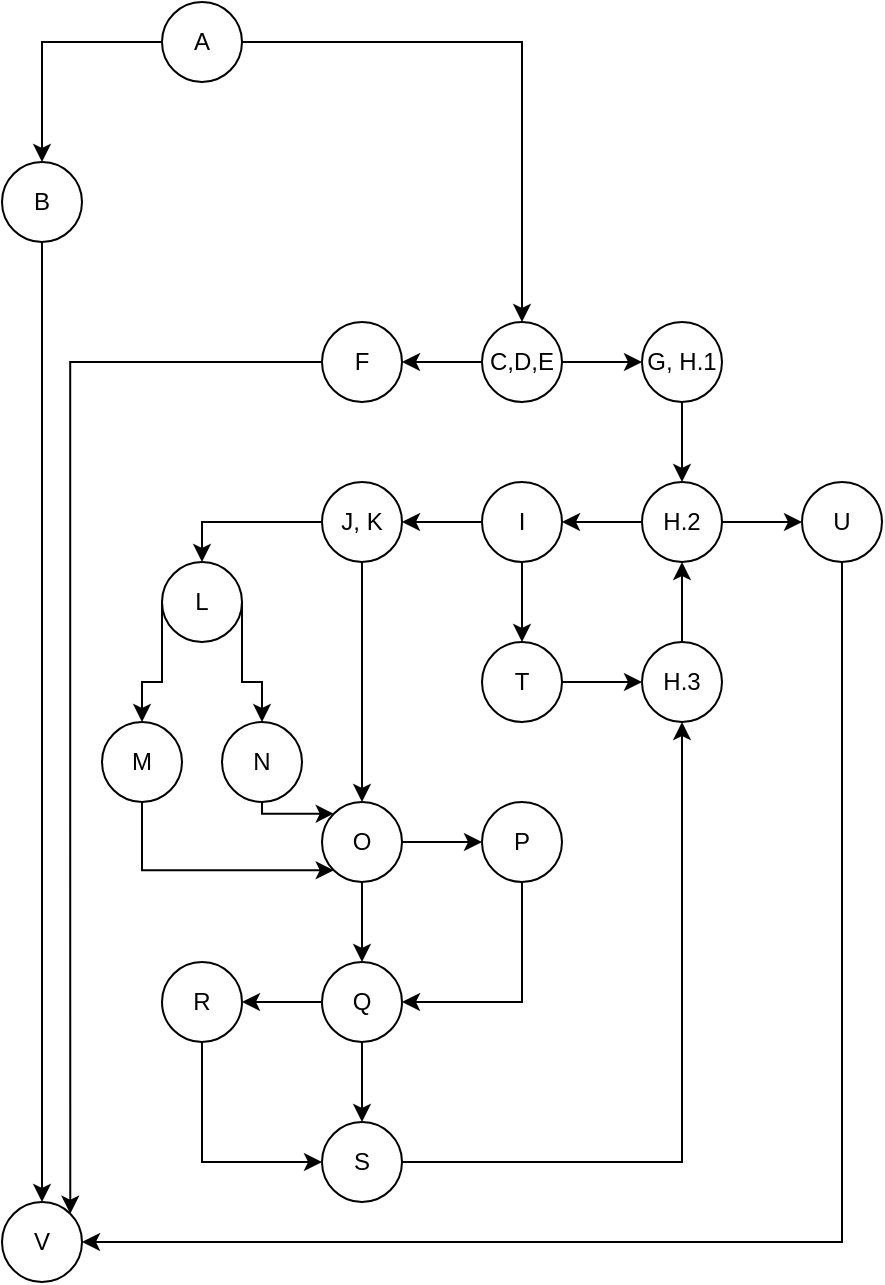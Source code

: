 <mxfile version="18.1.3" type="device"><diagram id="l7ODKn4fPUa3DlpigT7F" name="Page-1"><mxGraphModel dx="475" dy="477" grid="1" gridSize="10" guides="1" tooltips="1" connect="1" arrows="1" fold="1" page="1" pageScale="1" pageWidth="850" pageHeight="1100" math="0" shadow="0"><root><mxCell id="0"/><mxCell id="1" parent="0"/><mxCell id="fE5z6gf7q444LiLFvdcT-3" style="edgeStyle=orthogonalEdgeStyle;rounded=0;orthogonalLoop=1;jettySize=auto;html=1;entryX=0.5;entryY=0;entryDx=0;entryDy=0;" edge="1" parent="1" source="fE5z6gf7q444LiLFvdcT-1" target="fE5z6gf7q444LiLFvdcT-2"><mxGeometry relative="1" as="geometry"><Array as="points"><mxPoint x="20" y="60"/></Array></mxGeometry></mxCell><mxCell id="fE5z6gf7q444LiLFvdcT-58" style="edgeStyle=orthogonalEdgeStyle;rounded=0;orthogonalLoop=1;jettySize=auto;html=1;entryX=0.5;entryY=0;entryDx=0;entryDy=0;" edge="1" parent="1" source="fE5z6gf7q444LiLFvdcT-1" target="fE5z6gf7q444LiLFvdcT-10"><mxGeometry relative="1" as="geometry"/></mxCell><mxCell id="fE5z6gf7q444LiLFvdcT-1" value="A" style="ellipse;whiteSpace=wrap;html=1;aspect=fixed;" vertex="1" parent="1"><mxGeometry x="80" y="40" width="40" height="40" as="geometry"/></mxCell><mxCell id="fE5z6gf7q444LiLFvdcT-5" style="edgeStyle=orthogonalEdgeStyle;rounded=0;orthogonalLoop=1;jettySize=auto;html=1;entryX=0.5;entryY=0;entryDx=0;entryDy=0;" edge="1" parent="1" source="fE5z6gf7q444LiLFvdcT-2" target="fE5z6gf7q444LiLFvdcT-4"><mxGeometry relative="1" as="geometry"/></mxCell><mxCell id="fE5z6gf7q444LiLFvdcT-2" value="B" style="ellipse;whiteSpace=wrap;html=1;aspect=fixed;" vertex="1" parent="1"><mxGeometry y="120" width="40" height="40" as="geometry"/></mxCell><mxCell id="fE5z6gf7q444LiLFvdcT-4" value="V" style="ellipse;whiteSpace=wrap;html=1;aspect=fixed;" vertex="1" parent="1"><mxGeometry y="640" width="40" height="40" as="geometry"/></mxCell><mxCell id="fE5z6gf7q444LiLFvdcT-14" style="edgeStyle=orthogonalEdgeStyle;rounded=0;orthogonalLoop=1;jettySize=auto;html=1;entryX=1;entryY=0.5;entryDx=0;entryDy=0;" edge="1" parent="1" source="fE5z6gf7q444LiLFvdcT-10" target="fE5z6gf7q444LiLFvdcT-13"><mxGeometry relative="1" as="geometry"/></mxCell><mxCell id="fE5z6gf7q444LiLFvdcT-17" style="edgeStyle=orthogonalEdgeStyle;rounded=0;orthogonalLoop=1;jettySize=auto;html=1;entryX=0;entryY=0.5;entryDx=0;entryDy=0;" edge="1" parent="1" source="fE5z6gf7q444LiLFvdcT-10" target="fE5z6gf7q444LiLFvdcT-16"><mxGeometry relative="1" as="geometry"/></mxCell><mxCell id="fE5z6gf7q444LiLFvdcT-10" value="C,D,E" style="ellipse;whiteSpace=wrap;html=1;aspect=fixed;" vertex="1" parent="1"><mxGeometry x="240" y="200" width="40" height="40" as="geometry"/></mxCell><mxCell id="fE5z6gf7q444LiLFvdcT-15" style="edgeStyle=orthogonalEdgeStyle;rounded=0;orthogonalLoop=1;jettySize=auto;html=1;entryX=1;entryY=0;entryDx=0;entryDy=0;" edge="1" parent="1" source="fE5z6gf7q444LiLFvdcT-13" target="fE5z6gf7q444LiLFvdcT-4"><mxGeometry relative="1" as="geometry"/></mxCell><mxCell id="fE5z6gf7q444LiLFvdcT-13" value="F" style="ellipse;whiteSpace=wrap;html=1;aspect=fixed;" vertex="1" parent="1"><mxGeometry x="160" y="200" width="40" height="40" as="geometry"/></mxCell><mxCell id="fE5z6gf7q444LiLFvdcT-19" style="edgeStyle=orthogonalEdgeStyle;rounded=0;orthogonalLoop=1;jettySize=auto;html=1;entryX=0.5;entryY=0;entryDx=0;entryDy=0;" edge="1" parent="1" source="fE5z6gf7q444LiLFvdcT-16" target="fE5z6gf7q444LiLFvdcT-18"><mxGeometry relative="1" as="geometry"/></mxCell><mxCell id="fE5z6gf7q444LiLFvdcT-16" value="G, H.1" style="ellipse;whiteSpace=wrap;html=1;aspect=fixed;" vertex="1" parent="1"><mxGeometry x="320" y="200" width="40" height="40" as="geometry"/></mxCell><mxCell id="fE5z6gf7q444LiLFvdcT-27" style="edgeStyle=orthogonalEdgeStyle;rounded=0;orthogonalLoop=1;jettySize=auto;html=1;entryX=1;entryY=0.5;entryDx=0;entryDy=0;" edge="1" parent="1" source="fE5z6gf7q444LiLFvdcT-18" target="fE5z6gf7q444LiLFvdcT-20"><mxGeometry relative="1" as="geometry"/></mxCell><mxCell id="fE5z6gf7q444LiLFvdcT-34" style="edgeStyle=orthogonalEdgeStyle;rounded=0;orthogonalLoop=1;jettySize=auto;html=1;entryX=0;entryY=0.5;entryDx=0;entryDy=0;" edge="1" parent="1" source="fE5z6gf7q444LiLFvdcT-18" target="fE5z6gf7q444LiLFvdcT-33"><mxGeometry relative="1" as="geometry"/></mxCell><mxCell id="fE5z6gf7q444LiLFvdcT-18" value="H.2" style="ellipse;whiteSpace=wrap;html=1;aspect=fixed;" vertex="1" parent="1"><mxGeometry x="320" y="280" width="40" height="40" as="geometry"/></mxCell><mxCell id="fE5z6gf7q444LiLFvdcT-28" style="edgeStyle=orthogonalEdgeStyle;rounded=0;orthogonalLoop=1;jettySize=auto;html=1;entryX=0.5;entryY=0;entryDx=0;entryDy=0;" edge="1" parent="1" source="fE5z6gf7q444LiLFvdcT-20" target="fE5z6gf7q444LiLFvdcT-22"><mxGeometry relative="1" as="geometry"/></mxCell><mxCell id="fE5z6gf7q444LiLFvdcT-32" style="edgeStyle=orthogonalEdgeStyle;rounded=0;orthogonalLoop=1;jettySize=auto;html=1;entryX=1;entryY=0.5;entryDx=0;entryDy=0;" edge="1" parent="1" source="fE5z6gf7q444LiLFvdcT-20" target="fE5z6gf7q444LiLFvdcT-31"><mxGeometry relative="1" as="geometry"/></mxCell><mxCell id="fE5z6gf7q444LiLFvdcT-20" value="I" style="ellipse;whiteSpace=wrap;html=1;aspect=fixed;" vertex="1" parent="1"><mxGeometry x="240" y="280" width="40" height="40" as="geometry"/></mxCell><mxCell id="fE5z6gf7q444LiLFvdcT-29" style="edgeStyle=orthogonalEdgeStyle;rounded=0;orthogonalLoop=1;jettySize=auto;html=1;entryX=0;entryY=0.5;entryDx=0;entryDy=0;" edge="1" parent="1" source="fE5z6gf7q444LiLFvdcT-22" target="fE5z6gf7q444LiLFvdcT-24"><mxGeometry relative="1" as="geometry"/></mxCell><mxCell id="fE5z6gf7q444LiLFvdcT-22" value="T" style="ellipse;whiteSpace=wrap;html=1;aspect=fixed;" vertex="1" parent="1"><mxGeometry x="240" y="360" width="40" height="40" as="geometry"/></mxCell><mxCell id="fE5z6gf7q444LiLFvdcT-30" style="edgeStyle=orthogonalEdgeStyle;rounded=0;orthogonalLoop=1;jettySize=auto;html=1;entryX=0.5;entryY=1;entryDx=0;entryDy=0;" edge="1" parent="1" source="fE5z6gf7q444LiLFvdcT-24" target="fE5z6gf7q444LiLFvdcT-18"><mxGeometry relative="1" as="geometry"/></mxCell><mxCell id="fE5z6gf7q444LiLFvdcT-24" value="H.3" style="ellipse;whiteSpace=wrap;html=1;aspect=fixed;" vertex="1" parent="1"><mxGeometry x="320" y="360" width="40" height="40" as="geometry"/></mxCell><mxCell id="fE5z6gf7q444LiLFvdcT-37" style="edgeStyle=orthogonalEdgeStyle;rounded=0;orthogonalLoop=1;jettySize=auto;html=1;entryX=0.5;entryY=0;entryDx=0;entryDy=0;" edge="1" parent="1" source="fE5z6gf7q444LiLFvdcT-31" target="fE5z6gf7q444LiLFvdcT-36"><mxGeometry relative="1" as="geometry"/></mxCell><mxCell id="fE5z6gf7q444LiLFvdcT-43" style="edgeStyle=orthogonalEdgeStyle;rounded=0;orthogonalLoop=1;jettySize=auto;html=1;entryX=0.5;entryY=0;entryDx=0;entryDy=0;" edge="1" parent="1" source="fE5z6gf7q444LiLFvdcT-31" target="fE5z6gf7q444LiLFvdcT-42"><mxGeometry relative="1" as="geometry"/></mxCell><mxCell id="fE5z6gf7q444LiLFvdcT-31" value="J, K" style="ellipse;whiteSpace=wrap;html=1;aspect=fixed;" vertex="1" parent="1"><mxGeometry x="160" y="280" width="40" height="40" as="geometry"/></mxCell><mxCell id="fE5z6gf7q444LiLFvdcT-35" style="edgeStyle=orthogonalEdgeStyle;rounded=0;orthogonalLoop=1;jettySize=auto;html=1;entryX=1;entryY=0.5;entryDx=0;entryDy=0;" edge="1" parent="1" source="fE5z6gf7q444LiLFvdcT-33" target="fE5z6gf7q444LiLFvdcT-4"><mxGeometry relative="1" as="geometry"><mxPoint x="100" y="710" as="targetPoint"/><Array as="points"><mxPoint x="420" y="660"/></Array></mxGeometry></mxCell><mxCell id="fE5z6gf7q444LiLFvdcT-33" value="U" style="ellipse;whiteSpace=wrap;html=1;aspect=fixed;" vertex="1" parent="1"><mxGeometry x="400" y="280" width="40" height="40" as="geometry"/></mxCell><mxCell id="fE5z6gf7q444LiLFvdcT-40" style="edgeStyle=orthogonalEdgeStyle;rounded=0;orthogonalLoop=1;jettySize=auto;html=1;entryX=0.5;entryY=0;entryDx=0;entryDy=0;" edge="1" parent="1" source="fE5z6gf7q444LiLFvdcT-36" target="fE5z6gf7q444LiLFvdcT-38"><mxGeometry relative="1" as="geometry"><Array as="points"><mxPoint x="80" y="380"/><mxPoint x="70" y="380"/></Array></mxGeometry></mxCell><mxCell id="fE5z6gf7q444LiLFvdcT-41" style="edgeStyle=orthogonalEdgeStyle;rounded=0;orthogonalLoop=1;jettySize=auto;html=1;entryX=0.5;entryY=0;entryDx=0;entryDy=0;" edge="1" parent="1" source="fE5z6gf7q444LiLFvdcT-36" target="fE5z6gf7q444LiLFvdcT-39"><mxGeometry relative="1" as="geometry"><Array as="points"><mxPoint x="120" y="380"/><mxPoint x="130" y="380"/></Array></mxGeometry></mxCell><mxCell id="fE5z6gf7q444LiLFvdcT-36" value="L" style="ellipse;whiteSpace=wrap;html=1;aspect=fixed;" vertex="1" parent="1"><mxGeometry x="80" y="320" width="40" height="40" as="geometry"/></mxCell><mxCell id="fE5z6gf7q444LiLFvdcT-44" style="edgeStyle=orthogonalEdgeStyle;rounded=0;orthogonalLoop=1;jettySize=auto;html=1;entryX=0;entryY=1;entryDx=0;entryDy=0;" edge="1" parent="1" source="fE5z6gf7q444LiLFvdcT-38" target="fE5z6gf7q444LiLFvdcT-42"><mxGeometry relative="1" as="geometry"><Array as="points"><mxPoint x="70" y="474"/></Array></mxGeometry></mxCell><mxCell id="fE5z6gf7q444LiLFvdcT-38" value="M" style="ellipse;whiteSpace=wrap;html=1;aspect=fixed;" vertex="1" parent="1"><mxGeometry x="50" y="400" width="40" height="40" as="geometry"/></mxCell><mxCell id="fE5z6gf7q444LiLFvdcT-46" style="edgeStyle=orthogonalEdgeStyle;rounded=0;orthogonalLoop=1;jettySize=auto;html=1;entryX=0;entryY=0;entryDx=0;entryDy=0;" edge="1" parent="1" source="fE5z6gf7q444LiLFvdcT-39" target="fE5z6gf7q444LiLFvdcT-42"><mxGeometry relative="1" as="geometry"><Array as="points"><mxPoint x="130" y="446"/></Array></mxGeometry></mxCell><mxCell id="fE5z6gf7q444LiLFvdcT-39" value="N" style="ellipse;whiteSpace=wrap;html=1;aspect=fixed;" vertex="1" parent="1"><mxGeometry x="110" y="400" width="40" height="40" as="geometry"/></mxCell><mxCell id="fE5z6gf7q444LiLFvdcT-48" style="edgeStyle=orthogonalEdgeStyle;rounded=0;orthogonalLoop=1;jettySize=auto;html=1;entryX=0;entryY=0.5;entryDx=0;entryDy=0;" edge="1" parent="1" source="fE5z6gf7q444LiLFvdcT-42" target="fE5z6gf7q444LiLFvdcT-47"><mxGeometry relative="1" as="geometry"/></mxCell><mxCell id="fE5z6gf7q444LiLFvdcT-50" style="edgeStyle=orthogonalEdgeStyle;rounded=0;orthogonalLoop=1;jettySize=auto;html=1;entryX=0.5;entryY=0;entryDx=0;entryDy=0;" edge="1" parent="1" source="fE5z6gf7q444LiLFvdcT-42" target="fE5z6gf7q444LiLFvdcT-49"><mxGeometry relative="1" as="geometry"/></mxCell><mxCell id="fE5z6gf7q444LiLFvdcT-42" value="O" style="ellipse;whiteSpace=wrap;html=1;aspect=fixed;" vertex="1" parent="1"><mxGeometry x="160" y="440" width="40" height="40" as="geometry"/></mxCell><mxCell id="fE5z6gf7q444LiLFvdcT-51" style="edgeStyle=orthogonalEdgeStyle;rounded=0;orthogonalLoop=1;jettySize=auto;html=1;entryX=1;entryY=0.5;entryDx=0;entryDy=0;" edge="1" parent="1" source="fE5z6gf7q444LiLFvdcT-47" target="fE5z6gf7q444LiLFvdcT-49"><mxGeometry relative="1" as="geometry"><Array as="points"><mxPoint x="260" y="540"/></Array></mxGeometry></mxCell><mxCell id="fE5z6gf7q444LiLFvdcT-47" value="P" style="ellipse;whiteSpace=wrap;html=1;aspect=fixed;" vertex="1" parent="1"><mxGeometry x="240" y="440" width="40" height="40" as="geometry"/></mxCell><mxCell id="fE5z6gf7q444LiLFvdcT-53" style="edgeStyle=orthogonalEdgeStyle;rounded=0;orthogonalLoop=1;jettySize=auto;html=1;" edge="1" parent="1" source="fE5z6gf7q444LiLFvdcT-49" target="fE5z6gf7q444LiLFvdcT-52"><mxGeometry relative="1" as="geometry"/></mxCell><mxCell id="fE5z6gf7q444LiLFvdcT-55" style="edgeStyle=orthogonalEdgeStyle;rounded=0;orthogonalLoop=1;jettySize=auto;html=1;entryX=0.5;entryY=0;entryDx=0;entryDy=0;" edge="1" parent="1" source="fE5z6gf7q444LiLFvdcT-49" target="fE5z6gf7q444LiLFvdcT-54"><mxGeometry relative="1" as="geometry"/></mxCell><mxCell id="fE5z6gf7q444LiLFvdcT-49" value="Q" style="ellipse;whiteSpace=wrap;html=1;aspect=fixed;" vertex="1" parent="1"><mxGeometry x="160" y="520" width="40" height="40" as="geometry"/></mxCell><mxCell id="fE5z6gf7q444LiLFvdcT-56" style="edgeStyle=orthogonalEdgeStyle;rounded=0;orthogonalLoop=1;jettySize=auto;html=1;entryX=0;entryY=0.5;entryDx=0;entryDy=0;" edge="1" parent="1" source="fE5z6gf7q444LiLFvdcT-52" target="fE5z6gf7q444LiLFvdcT-54"><mxGeometry relative="1" as="geometry"><Array as="points"><mxPoint x="100" y="620"/></Array></mxGeometry></mxCell><mxCell id="fE5z6gf7q444LiLFvdcT-52" value="R" style="ellipse;whiteSpace=wrap;html=1;aspect=fixed;" vertex="1" parent="1"><mxGeometry x="80" y="520" width="40" height="40" as="geometry"/></mxCell><mxCell id="fE5z6gf7q444LiLFvdcT-57" style="edgeStyle=orthogonalEdgeStyle;rounded=0;orthogonalLoop=1;jettySize=auto;html=1;entryX=0.5;entryY=1;entryDx=0;entryDy=0;" edge="1" parent="1" source="fE5z6gf7q444LiLFvdcT-54" target="fE5z6gf7q444LiLFvdcT-24"><mxGeometry relative="1" as="geometry"/></mxCell><mxCell id="fE5z6gf7q444LiLFvdcT-54" value="S" style="ellipse;whiteSpace=wrap;html=1;aspect=fixed;" vertex="1" parent="1"><mxGeometry x="160" y="600" width="40" height="40" as="geometry"/></mxCell></root></mxGraphModel></diagram></mxfile>